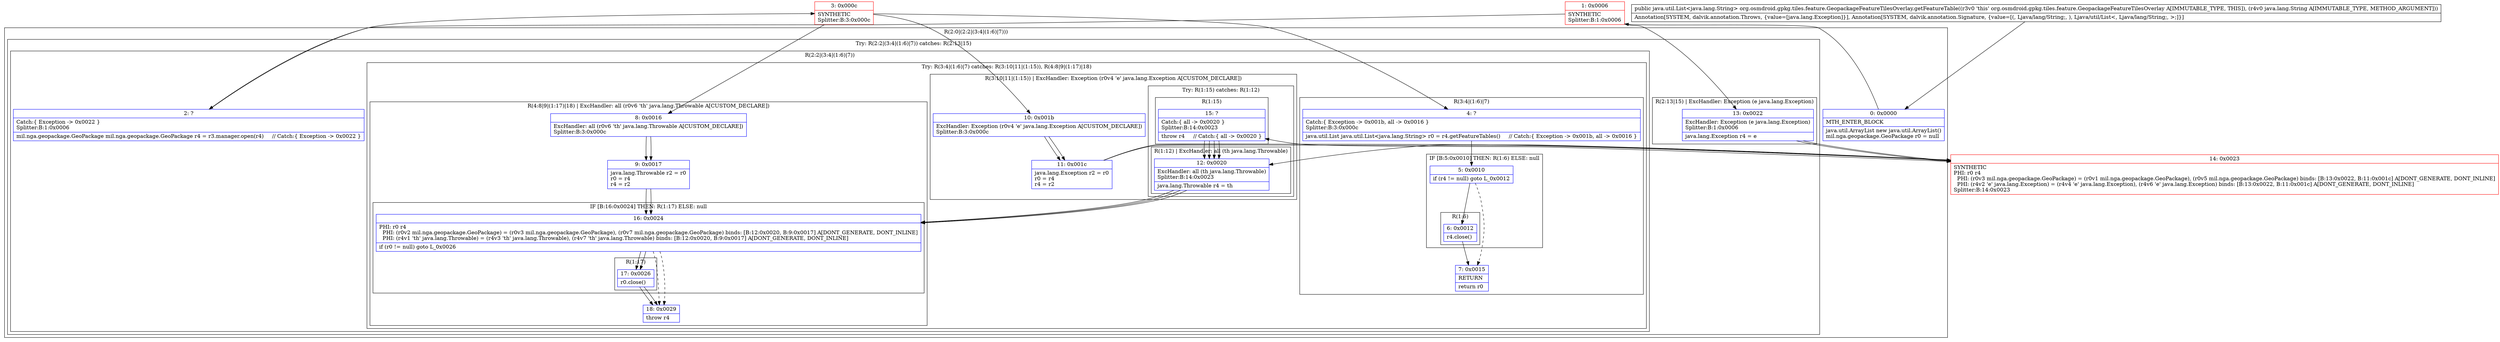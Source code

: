 digraph "CFG fororg.osmdroid.gpkg.tiles.feature.GeopackageFeatureTilesOverlay.getFeatureTable(Ljava\/lang\/String;)Ljava\/util\/List;" {
subgraph cluster_Region_479150217 {
label = "R(2:0|(2:2|(3:4|(1:6)|7)))";
node [shape=record,color=blue];
Node_0 [shape=record,label="{0\:\ 0x0000|MTH_ENTER_BLOCK\l|java.util.ArrayList new java.util.ArrayList()\lmil.nga.geopackage.GeoPackage r0 = null\l}"];
subgraph cluster_TryCatchRegion_1265684329 {
label = "Try: R(2:2|(3:4|(1:6)|7)) catches: R(2:13|15)";
node [shape=record,color=blue];
subgraph cluster_Region_1394092334 {
label = "R(2:2|(3:4|(1:6)|7))";
node [shape=record,color=blue];
Node_2 [shape=record,label="{2\:\ ?|Catch:\{ Exception \-\> 0x0022 \}\lSplitter:B:1:0x0006\l|mil.nga.geopackage.GeoPackage mil.nga.geopackage.GeoPackage r4 = r3.manager.open(r4)     \/\/ Catch:\{ Exception \-\> 0x0022 \}\l}"];
subgraph cluster_TryCatchRegion_1011558027 {
label = "Try: R(3:4|(1:6)|7) catches: R(3:10|11|(1:15)), R(4:8|9|(1:17)|18)";
node [shape=record,color=blue];
subgraph cluster_Region_1178669341 {
label = "R(3:4|(1:6)|7)";
node [shape=record,color=blue];
Node_4 [shape=record,label="{4\:\ ?|Catch:\{ Exception \-\> 0x001b, all \-\> 0x0016 \}\lSplitter:B:3:0x000c\l|java.util.List java.util.List\<java.lang.String\> r0 = r4.getFeatureTables()     \/\/ Catch:\{ Exception \-\> 0x001b, all \-\> 0x0016 \}\l}"];
subgraph cluster_IfRegion_1423999195 {
label = "IF [B:5:0x0010] THEN: R(1:6) ELSE: null";
node [shape=record,color=blue];
Node_5 [shape=record,label="{5\:\ 0x0010|if (r4 != null) goto L_0x0012\l}"];
subgraph cluster_Region_1276653547 {
label = "R(1:6)";
node [shape=record,color=blue];
Node_6 [shape=record,label="{6\:\ 0x0012|r4.close()\l}"];
}
}
Node_7 [shape=record,label="{7\:\ 0x0015|RETURN\l|return r0\l}"];
}
subgraph cluster_Region_759646334 {
label = "R(3:10|11|(1:15)) | ExcHandler: Exception (r0v4 'e' java.lang.Exception A[CUSTOM_DECLARE])\l";
node [shape=record,color=blue];
Node_10 [shape=record,label="{10\:\ 0x001b|ExcHandler: Exception (r0v4 'e' java.lang.Exception A[CUSTOM_DECLARE])\lSplitter:B:3:0x000c\l}"];
Node_11 [shape=record,label="{11\:\ 0x001c|java.lang.Exception r2 = r0\lr0 = r4\lr4 = r2\l}"];
subgraph cluster_TryCatchRegion_1217255011 {
label = "Try: R(1:15) catches: R(1:12)";
node [shape=record,color=blue];
subgraph cluster_Region_2137307485 {
label = "R(1:15)";
node [shape=record,color=blue];
Node_15 [shape=record,label="{15\:\ ?|Catch:\{ all \-\> 0x0020 \}\lSplitter:B:14:0x0023\l|throw r4     \/\/ Catch:\{ all \-\> 0x0020 \}\l}"];
}
subgraph cluster_Region_841103967 {
label = "R(1:12) | ExcHandler: all (th java.lang.Throwable)\l";
node [shape=record,color=blue];
Node_12 [shape=record,label="{12\:\ 0x0020|ExcHandler: all (th java.lang.Throwable)\lSplitter:B:14:0x0023\l|java.lang.Throwable r4 = th\l}"];
}
}
}
subgraph cluster_Region_2042469950 {
label = "R(4:8|9|(1:17)|18) | ExcHandler: all (r0v6 'th' java.lang.Throwable A[CUSTOM_DECLARE])\l";
node [shape=record,color=blue];
Node_8 [shape=record,label="{8\:\ 0x0016|ExcHandler: all (r0v6 'th' java.lang.Throwable A[CUSTOM_DECLARE])\lSplitter:B:3:0x000c\l}"];
Node_9 [shape=record,label="{9\:\ 0x0017|java.lang.Throwable r2 = r0\lr0 = r4\lr4 = r2\l}"];
subgraph cluster_IfRegion_585505460 {
label = "IF [B:16:0x0024] THEN: R(1:17) ELSE: null";
node [shape=record,color=blue];
Node_16 [shape=record,label="{16\:\ 0x0024|PHI: r0 r4 \l  PHI: (r0v2 mil.nga.geopackage.GeoPackage) = (r0v3 mil.nga.geopackage.GeoPackage), (r0v7 mil.nga.geopackage.GeoPackage) binds: [B:12:0x0020, B:9:0x0017] A[DONT_GENERATE, DONT_INLINE]\l  PHI: (r4v1 'th' java.lang.Throwable) = (r4v3 'th' java.lang.Throwable), (r4v7 'th' java.lang.Throwable) binds: [B:12:0x0020, B:9:0x0017] A[DONT_GENERATE, DONT_INLINE]\l|if (r0 != null) goto L_0x0026\l}"];
subgraph cluster_Region_1141607785 {
label = "R(1:17)";
node [shape=record,color=blue];
Node_17 [shape=record,label="{17\:\ 0x0026|r0.close()\l}"];
}
}
Node_18 [shape=record,label="{18\:\ 0x0029|throw r4\l}"];
}
}
}
subgraph cluster_Region_1463303662 {
label = "R(2:13|15) | ExcHandler: Exception (e java.lang.Exception)\l";
node [shape=record,color=blue];
Node_13 [shape=record,label="{13\:\ 0x0022|ExcHandler: Exception (e java.lang.Exception)\lSplitter:B:1:0x0006\l|java.lang.Exception r4 = e\l}"];
Node_15 [shape=record,label="{15\:\ ?|Catch:\{ all \-\> 0x0020 \}\lSplitter:B:14:0x0023\l|throw r4     \/\/ Catch:\{ all \-\> 0x0020 \}\l}"];
}
}
}
subgraph cluster_Region_1463303662 {
label = "R(2:13|15) | ExcHandler: Exception (e java.lang.Exception)\l";
node [shape=record,color=blue];
Node_13 [shape=record,label="{13\:\ 0x0022|ExcHandler: Exception (e java.lang.Exception)\lSplitter:B:1:0x0006\l|java.lang.Exception r4 = e\l}"];
Node_15 [shape=record,label="{15\:\ ?|Catch:\{ all \-\> 0x0020 \}\lSplitter:B:14:0x0023\l|throw r4     \/\/ Catch:\{ all \-\> 0x0020 \}\l}"];
}
subgraph cluster_Region_841103967 {
label = "R(1:12) | ExcHandler: all (th java.lang.Throwable)\l";
node [shape=record,color=blue];
Node_12 [shape=record,label="{12\:\ 0x0020|ExcHandler: all (th java.lang.Throwable)\lSplitter:B:14:0x0023\l|java.lang.Throwable r4 = th\l}"];
}
subgraph cluster_Region_759646334 {
label = "R(3:10|11|(1:15)) | ExcHandler: Exception (r0v4 'e' java.lang.Exception A[CUSTOM_DECLARE])\l";
node [shape=record,color=blue];
Node_10 [shape=record,label="{10\:\ 0x001b|ExcHandler: Exception (r0v4 'e' java.lang.Exception A[CUSTOM_DECLARE])\lSplitter:B:3:0x000c\l}"];
Node_11 [shape=record,label="{11\:\ 0x001c|java.lang.Exception r2 = r0\lr0 = r4\lr4 = r2\l}"];
subgraph cluster_TryCatchRegion_1217255011 {
label = "Try: R(1:15) catches: R(1:12)";
node [shape=record,color=blue];
subgraph cluster_Region_2137307485 {
label = "R(1:15)";
node [shape=record,color=blue];
Node_15 [shape=record,label="{15\:\ ?|Catch:\{ all \-\> 0x0020 \}\lSplitter:B:14:0x0023\l|throw r4     \/\/ Catch:\{ all \-\> 0x0020 \}\l}"];
}
subgraph cluster_Region_841103967 {
label = "R(1:12) | ExcHandler: all (th java.lang.Throwable)\l";
node [shape=record,color=blue];
Node_12 [shape=record,label="{12\:\ 0x0020|ExcHandler: all (th java.lang.Throwable)\lSplitter:B:14:0x0023\l|java.lang.Throwable r4 = th\l}"];
}
}
}
subgraph cluster_Region_2042469950 {
label = "R(4:8|9|(1:17)|18) | ExcHandler: all (r0v6 'th' java.lang.Throwable A[CUSTOM_DECLARE])\l";
node [shape=record,color=blue];
Node_8 [shape=record,label="{8\:\ 0x0016|ExcHandler: all (r0v6 'th' java.lang.Throwable A[CUSTOM_DECLARE])\lSplitter:B:3:0x000c\l}"];
Node_9 [shape=record,label="{9\:\ 0x0017|java.lang.Throwable r2 = r0\lr0 = r4\lr4 = r2\l}"];
subgraph cluster_IfRegion_585505460 {
label = "IF [B:16:0x0024] THEN: R(1:17) ELSE: null";
node [shape=record,color=blue];
Node_16 [shape=record,label="{16\:\ 0x0024|PHI: r0 r4 \l  PHI: (r0v2 mil.nga.geopackage.GeoPackage) = (r0v3 mil.nga.geopackage.GeoPackage), (r0v7 mil.nga.geopackage.GeoPackage) binds: [B:12:0x0020, B:9:0x0017] A[DONT_GENERATE, DONT_INLINE]\l  PHI: (r4v1 'th' java.lang.Throwable) = (r4v3 'th' java.lang.Throwable), (r4v7 'th' java.lang.Throwable) binds: [B:12:0x0020, B:9:0x0017] A[DONT_GENERATE, DONT_INLINE]\l|if (r0 != null) goto L_0x0026\l}"];
subgraph cluster_Region_1141607785 {
label = "R(1:17)";
node [shape=record,color=blue];
Node_17 [shape=record,label="{17\:\ 0x0026|r0.close()\l}"];
}
}
Node_18 [shape=record,label="{18\:\ 0x0029|throw r4\l}"];
}
Node_1 [shape=record,color=red,label="{1\:\ 0x0006|SYNTHETIC\lSplitter:B:1:0x0006\l}"];
Node_3 [shape=record,color=red,label="{3\:\ 0x000c|SYNTHETIC\lSplitter:B:3:0x000c\l}"];
Node_14 [shape=record,color=red,label="{14\:\ 0x0023|SYNTHETIC\lPHI: r0 r4 \l  PHI: (r0v3 mil.nga.geopackage.GeoPackage) = (r0v1 mil.nga.geopackage.GeoPackage), (r0v5 mil.nga.geopackage.GeoPackage) binds: [B:13:0x0022, B:11:0x001c] A[DONT_GENERATE, DONT_INLINE]\l  PHI: (r4v2 'e' java.lang.Exception) = (r4v4 'e' java.lang.Exception), (r4v6 'e' java.lang.Exception) binds: [B:13:0x0022, B:11:0x001c] A[DONT_GENERATE, DONT_INLINE]\lSplitter:B:14:0x0023\l}"];
MethodNode[shape=record,label="{public java.util.List\<java.lang.String\> org.osmdroid.gpkg.tiles.feature.GeopackageFeatureTilesOverlay.getFeatureTable((r3v0 'this' org.osmdroid.gpkg.tiles.feature.GeopackageFeatureTilesOverlay A[IMMUTABLE_TYPE, THIS]), (r4v0 java.lang.String A[IMMUTABLE_TYPE, METHOD_ARGUMENT]))  | Annotation[SYSTEM, dalvik.annotation.Throws, \{value=[java.lang.Exception]\}], Annotation[SYSTEM, dalvik.annotation.Signature, \{value=[(, Ljava\/lang\/String;, ), Ljava\/util\/List\<, Ljava\/lang\/String;, \>;]\}]\l}"];
MethodNode -> Node_0;
Node_0 -> Node_1;
Node_2 -> Node_3;
Node_4 -> Node_5;
Node_5 -> Node_6;
Node_5 -> Node_7[style=dashed];
Node_6 -> Node_7;
Node_10 -> Node_11;
Node_11 -> Node_14;
Node_15 -> Node_12;
Node_12 -> Node_16;
Node_8 -> Node_9;
Node_9 -> Node_16;
Node_16 -> Node_17;
Node_16 -> Node_18[style=dashed];
Node_17 -> Node_18;
Node_13 -> Node_14;
Node_15 -> Node_12;
Node_13 -> Node_14;
Node_15 -> Node_12;
Node_12 -> Node_16;
Node_10 -> Node_11;
Node_11 -> Node_14;
Node_15 -> Node_12;
Node_12 -> Node_16;
Node_8 -> Node_9;
Node_9 -> Node_16;
Node_16 -> Node_17;
Node_16 -> Node_18[style=dashed];
Node_17 -> Node_18;
Node_1 -> Node_2;
Node_1 -> Node_13;
Node_3 -> Node_4;
Node_3 -> Node_10;
Node_3 -> Node_8;
Node_14 -> Node_15;
Node_14 -> Node_12;
}


